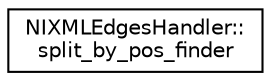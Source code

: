 digraph "Graphical Class Hierarchy"
{
  edge [fontname="Helvetica",fontsize="10",labelfontname="Helvetica",labelfontsize="10"];
  node [fontname="Helvetica",fontsize="10",shape=record];
  rankdir="LR";
  Node0 [label="NIXMLEdgesHandler::\lsplit_by_pos_finder",height=0.2,width=0.4,color="black", fillcolor="white", style="filled",URL="$d7/ddf/class_n_i_x_m_l_edges_handler_1_1split__by__pos__finder.html",tooltip="Finds a split at the given position. "];
}
